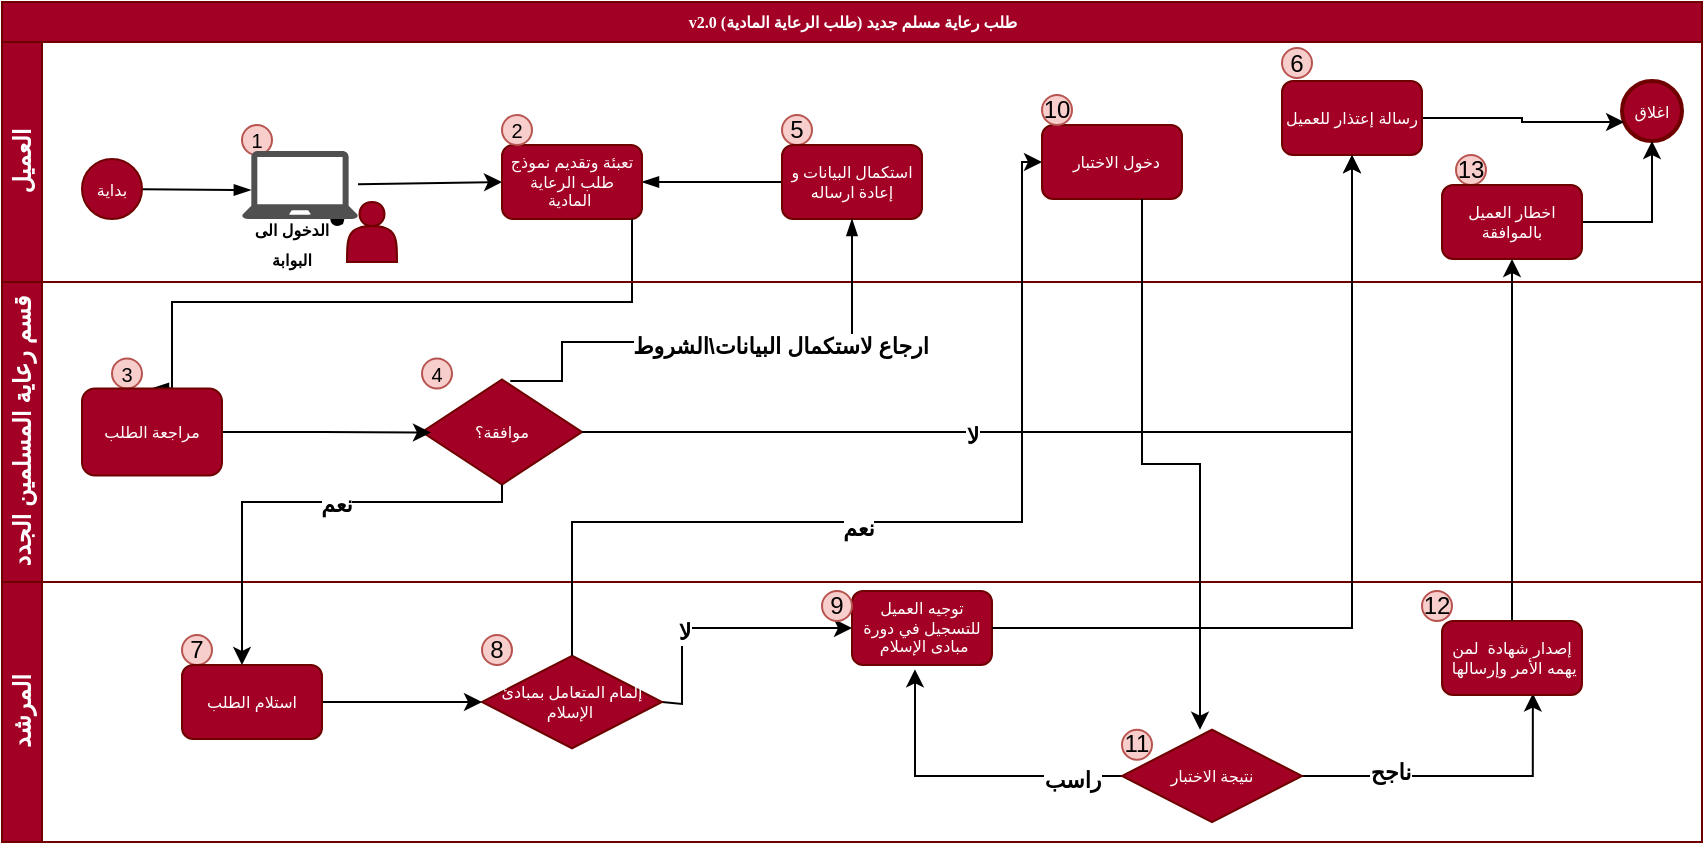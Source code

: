 <mxfile version="13.8.2" type="device"><diagram id="c7488fd3-1785-93aa-aadb-54a6760d102a" name="Page-1"><mxGraphModel dx="849" dy="380" grid="1" gridSize="10" guides="1" tooltips="1" connect="1" arrows="1" fold="1" page="1" pageScale="1" pageWidth="1654" pageHeight="1169" background="#ffffff" math="0" shadow="0"><root><mxCell id="0"/><mxCell id="1" parent="0"/><mxCell id="2b4e8129b02d487f-1" value="v2.0 (طلب رعاية مسلم جديد (طلب الرعاية المادية" style="swimlane;html=1;childLayout=stackLayout;horizontal=1;startSize=20;horizontalStack=0;rounded=0;shadow=0;labelBackgroundColor=none;strokeWidth=1;fontFamily=Verdana;fontSize=8;align=center;fillColor=#a20025;strokeColor=#6F0000;fontColor=#ffffff;" parent="1" vertex="1"><mxGeometry x="170" y="80" width="850" height="420" as="geometry"><mxRectangle x="170" y="80" width="280" height="20" as="alternateBounds"/></mxGeometry></mxCell><mxCell id="2b4e8129b02d487f-2" value="العميل" style="swimlane;html=1;startSize=20;horizontal=0;fillColor=#a20025;strokeColor=#6F0000;fontColor=#ffffff;" parent="2b4e8129b02d487f-1" vertex="1"><mxGeometry y="20" width="850" height="120" as="geometry"/></mxCell><mxCell id="KPhhI4xXO0q0EvICIsSK-14" style="edgeStyle=none;rounded=0;jumpStyle=none;orthogonalLoop=1;jettySize=auto;html=1;entryX=1;entryY=0.5;entryDx=0;entryDy=0;endArrow=blockThin;endFill=1;" parent="2b4e8129b02d487f-2" source="2b4e8129b02d487f-9" target="2b4e8129b02d487f-7" edge="1"><mxGeometry relative="1" as="geometry"/></mxCell><mxCell id="KPhhI4xXO0q0EvICIsSK-11" style="edgeStyle=none;rounded=0;jumpStyle=none;orthogonalLoop=1;jettySize=auto;html=1;entryX=0;entryY=0.5;entryDx=0;entryDy=0;endArrow=classic;endFill=1;" parent="2b4e8129b02d487f-2" source="KPhhI4xXO0q0EvICIsSK-3" target="2b4e8129b02d487f-7" edge="1"><mxGeometry relative="1" as="geometry"/></mxCell><mxCell id="KPhhI4xXO0q0EvICIsSK-13" style="edgeStyle=none;rounded=0;jumpStyle=none;orthogonalLoop=1;jettySize=auto;html=1;entryX=0.076;entryY=0.575;entryDx=0;entryDy=0;entryPerimeter=0;endArrow=blockThin;endFill=1;" parent="2b4e8129b02d487f-2" source="2b4e8129b02d487f-5" target="KPhhI4xXO0q0EvICIsSK-3" edge="1"><mxGeometry relative="1" as="geometry"/></mxCell><mxCell id="KPhhI4xXO0q0EvICIsSK-5" style="rounded=0;orthogonalLoop=1;jettySize=auto;html=1;jumpStyle=none;endArrow=oval;endFill=1;" parent="2b4e8129b02d487f-2" target="KPhhI4xXO0q0EvICIsSK-3" edge="1"><mxGeometry relative="1" as="geometry"><mxPoint x="170.397" y="91" as="sourcePoint"/></mxGeometry></mxCell><mxCell id="Ffl-8cT5Arz9BumKVs5M-15" value="6" style="ellipse;whiteSpace=wrap;html=1;aspect=fixed;fillColor=#f8cecc;strokeColor=#b85450;" parent="2b4e8129b02d487f-2" vertex="1"><mxGeometry x="640" y="3" width="15" height="15" as="geometry"/></mxCell><mxCell id="2b4e8129b02d487f-11" value="اغلاق" style="ellipse;whiteSpace=wrap;html=1;rounded=0;shadow=0;labelBackgroundColor=none;strokeWidth=2;fontFamily=Verdana;fontSize=8;align=center;fillColor=#a20025;strokeColor=#6F0000;fontColor=#ffffff;" parent="2b4e8129b02d487f-2" vertex="1"><mxGeometry x="810" y="19.5" width="30" height="30" as="geometry"/></mxCell><mxCell id="KPhhI4xXO0q0EvICIsSK-12" value="5" style="ellipse;whiteSpace=wrap;html=1;aspect=fixed;fillColor=#f8cecc;strokeColor=#b85450;" parent="2b4e8129b02d487f-2" vertex="1"><mxGeometry x="390" y="36.5" width="15" height="15" as="geometry"/></mxCell><mxCell id="Ffl-8cT5Arz9BumKVs5M-66" value="13" style="ellipse;whiteSpace=wrap;html=1;aspect=fixed;fillColor=#f8cecc;strokeColor=#b85450;" parent="2b4e8129b02d487f-2" vertex="1"><mxGeometry x="727" y="56.5" width="15" height="15" as="geometry"/></mxCell><mxCell id="2b4e8129b02d487f-9" value="استكمال البيانات و إعادة ارساله" style="rounded=1;whiteSpace=wrap;html=1;shadow=0;labelBackgroundColor=none;strokeWidth=1;fontFamily=Verdana;fontSize=8;align=center;fillColor=#a20025;strokeColor=#6F0000;fontColor=#ffffff;" parent="2b4e8129b02d487f-2" vertex="1"><mxGeometry x="390" y="51.5" width="70" height="37" as="geometry"/></mxCell><mxCell id="2b4e8129b02d487f-5" value="بداية" style="ellipse;whiteSpace=wrap;html=1;rounded=0;shadow=0;labelBackgroundColor=none;strokeWidth=1;fontFamily=Verdana;fontSize=8;align=center;fillColor=#a20025;strokeColor=#6F0000;fontColor=#ffffff;" parent="2b4e8129b02d487f-2" vertex="1"><mxGeometry x="40" y="58.5" width="30" height="30" as="geometry"/></mxCell><mxCell id="KPhhI4xXO0q0EvICIsSK-7" value="&lt;font style=&quot;font-size: 10px&quot;&gt;1&lt;/font&gt;" style="ellipse;whiteSpace=wrap;html=1;aspect=fixed;fillColor=#f8cecc;strokeColor=#b85450;" parent="2b4e8129b02d487f-2" vertex="1"><mxGeometry x="120" y="41.5" width="15" height="15" as="geometry"/></mxCell><mxCell id="KPhhI4xXO0q0EvICIsSK-3" value="" style="pointerEvents=1;shadow=0;dashed=0;html=1;strokeColor=none;fillColor=#505050;labelPosition=center;verticalLabelPosition=bottom;verticalAlign=top;outlineConnect=0;align=center;shape=mxgraph.office.devices.laptop;" parent="2b4e8129b02d487f-2" vertex="1"><mxGeometry x="120" y="54.5" width="58" height="34" as="geometry"/></mxCell><mxCell id="2b4e8129b02d487f-7" value="&lt;font face=&quot;dubai, sans-serif&quot;&gt;تعبئة وتقديم نموذج طلب الرعاية المادية&amp;nbsp;&lt;/font&gt;" style="rounded=1;whiteSpace=wrap;html=1;shadow=0;labelBackgroundColor=none;strokeWidth=1;fontFamily=Verdana;fontSize=8;align=center;fillColor=#a20025;strokeColor=#6F0000;fontColor=#ffffff;" parent="2b4e8129b02d487f-2" vertex="1"><mxGeometry x="250" y="51.5" width="70" height="37" as="geometry"/></mxCell><mxCell id="KPhhI4xXO0q0EvICIsSK-10" value="&lt;font style=&quot;font-size: 10px&quot;&gt;2&lt;/font&gt;" style="ellipse;whiteSpace=wrap;html=1;aspect=fixed;fillColor=#f8cecc;strokeColor=#b85450;" parent="2b4e8129b02d487f-2" vertex="1"><mxGeometry x="250" y="36.5" width="15" height="15" as="geometry"/></mxCell><mxCell id="5dtlXnR4eOvpKojt1TlN-34" style="edgeStyle=orthogonalEdgeStyle;rounded=0;orthogonalLoop=1;jettySize=auto;html=1;" edge="1" parent="2b4e8129b02d487f-2" source="Ffl-8cT5Arz9BumKVs5M-13" target="2b4e8129b02d487f-11"><mxGeometry relative="1" as="geometry"><Array as="points"><mxPoint x="760" y="38"/><mxPoint x="760" y="40"/></Array></mxGeometry></mxCell><mxCell id="Ffl-8cT5Arz9BumKVs5M-13" value="&lt;span lang=&quot;AR-EG&quot; style=&quot;margin: 0px ; line-height: 107% ; font-family: &amp;#34;dubai&amp;#34; , sans-serif&quot; dir=&quot;RTL&quot;&gt;&lt;font color=&quot;#ffffff&quot; style=&quot;font-size: 8px&quot;&gt;ر&lt;/font&gt;&lt;font color=&quot;#000000&quot; style=&quot;font-size: 8px&quot;&gt;&lt;font color=&quot;#ffffff&quot; style=&quot;font-size: 8px&quot;&gt;سالة إعتذار للعميل&lt;/font&gt; &lt;/font&gt;&lt;/span&gt;" style="rounded=1;whiteSpace=wrap;html=1;shadow=0;labelBackgroundColor=none;strokeWidth=1;fontFamily=Verdana;fontSize=8;align=center;fillColor=#a20025;strokeColor=#6F0000;fontColor=#ffffff;" parent="2b4e8129b02d487f-2" vertex="1"><mxGeometry x="640" y="19.5" width="70" height="37" as="geometry"/></mxCell><mxCell id="Ffl-8cT5Arz9BumKVs5M-64" style="edgeStyle=orthogonalEdgeStyle;rounded=0;orthogonalLoop=1;jettySize=auto;html=1;entryX=0.5;entryY=1;entryDx=0;entryDy=0;fontSize=12;" parent="2b4e8129b02d487f-2" source="Ffl-8cT5Arz9BumKVs5M-62" target="2b4e8129b02d487f-11" edge="1"><mxGeometry relative="1" as="geometry"/></mxCell><mxCell id="Ffl-8cT5Arz9BumKVs5M-62" value="اخطار العميل بالموافقة" style="rounded=1;whiteSpace=wrap;html=1;shadow=0;labelBackgroundColor=none;strokeWidth=1;fontFamily=Verdana;fontSize=8;align=center;fillColor=#a20025;strokeColor=#6F0000;fontColor=#ffffff;" parent="2b4e8129b02d487f-2" vertex="1"><mxGeometry x="720" y="71.5" width="70" height="37" as="geometry"/></mxCell><mxCell id="2vPmhwO70LCvBUlOEUrR-1" value="" style="shape=actor;whiteSpace=wrap;html=1;fillColor=#a20025;strokeColor=#6F0000;fontColor=#ffffff;" parent="2b4e8129b02d487f-2" vertex="1"><mxGeometry x="172.5" y="80" width="25" height="30" as="geometry"/></mxCell><mxCell id="KPhhI4xXO0q0EvICIsSK-6" value="&lt;font style=&quot;font-size: 8px&quot;&gt;&lt;b&gt;الدخول الى البوابة&lt;/b&gt;&lt;/font&gt;" style="text;html=1;strokeColor=none;fillColor=none;align=center;verticalAlign=middle;whiteSpace=wrap;rounded=0;" parent="2b4e8129b02d487f-2" vertex="1"><mxGeometry x="120" y="90" width="50" height="20" as="geometry"/></mxCell><mxCell id="5dtlXnR4eOvpKojt1TlN-14" value="&lt;span lang=&quot;AR-SA&quot; dir=&quot;RTL&quot; style=&quot;line-height: 107% ; font-family: &amp;#34;dubai&amp;#34; , sans-serif&quot;&gt;&lt;font style=&quot;font-size: 8px&quot;&gt;دخول الاختبار&amp;nbsp;&amp;nbsp;&lt;/font&gt;&lt;/span&gt;" style="rounded=1;whiteSpace=wrap;html=1;shadow=0;labelBackgroundColor=none;strokeWidth=1;fontFamily=Verdana;fontSize=8;align=center;fillColor=#a20025;strokeColor=#6F0000;fontColor=#ffffff;" vertex="1" parent="2b4e8129b02d487f-2"><mxGeometry x="520" y="41.5" width="70" height="37" as="geometry"/></mxCell><mxCell id="5dtlXnR4eOvpKojt1TlN-15" value="10" style="ellipse;whiteSpace=wrap;html=1;aspect=fixed;fillColor=#f8cecc;strokeColor=#b85450;" vertex="1" parent="2b4e8129b02d487f-2"><mxGeometry x="520" y="26.5" width="15" height="15" as="geometry"/></mxCell><mxCell id="KPhhI4xXO0q0EvICIsSK-16" style="edgeStyle=orthogonalEdgeStyle;rounded=0;jumpStyle=none;orthogonalLoop=1;jettySize=auto;html=1;entryX=0.5;entryY=0;entryDx=0;entryDy=0;endArrow=blockThin;endFill=1;" parent="2b4e8129b02d487f-1" source="2b4e8129b02d487f-7" target="2b4e8129b02d487f-12" edge="1"><mxGeometry relative="1" as="geometry"><Array as="points"><mxPoint x="315" y="150"/><mxPoint x="85" y="150"/></Array></mxGeometry></mxCell><mxCell id="2b4e8129b02d487f-3" value="&lt;div&gt;&lt;span style=&quot;font-size: 12px&quot;&gt;قسم رعاية المسلمين الجدد&lt;/span&gt;&lt;/div&gt;" style="swimlane;html=1;startSize=20;horizontal=0;fillColor=#a20025;strokeColor=#6F0000;fontColor=#ffffff;" parent="2b4e8129b02d487f-1" vertex="1"><mxGeometry y="140" width="850" height="150" as="geometry"><mxRectangle y="140" width="760" height="20" as="alternateBounds"/></mxGeometry></mxCell><mxCell id="KPhhI4xXO0q0EvICIsSK-17" value="&lt;font style=&quot;font-size: 10px&quot;&gt;3&lt;/font&gt;" style="ellipse;whiteSpace=wrap;html=1;aspect=fixed;fillColor=#f8cecc;strokeColor=#b85450;" parent="2b4e8129b02d487f-3" vertex="1"><mxGeometry x="55" y="38.25" width="15" height="15" as="geometry"/></mxCell><mxCell id="2vPmhwO70LCvBUlOEUrR-84" value="موافقة؟" style="strokeWidth=1;html=1;shape=mxgraph.flowchart.decision;whiteSpace=wrap;rounded=1;shadow=0;labelBackgroundColor=none;fontFamily=Verdana;fontSize=8;align=center;fillColor=#a20025;strokeColor=#6F0000;fontColor=#ffffff;" parent="2b4e8129b02d487f-3" vertex="1"><mxGeometry x="210" y="48.75" width="80" height="52.5" as="geometry"/></mxCell><mxCell id="2vPmhwO70LCvBUlOEUrR-104" value="&lt;font style=&quot;font-size: 10px&quot;&gt;4&lt;/font&gt;" style="ellipse;whiteSpace=wrap;html=1;aspect=fixed;fillColor=#f8cecc;strokeColor=#b85450;" parent="2b4e8129b02d487f-3" vertex="1"><mxGeometry x="210" y="38.25" width="15" height="15" as="geometry"/></mxCell><mxCell id="5dtlXnR4eOvpKojt1TlN-3" style="edgeStyle=orthogonalEdgeStyle;rounded=0;orthogonalLoop=1;jettySize=auto;html=1;entryX=0.056;entryY=0.505;entryDx=0;entryDy=0;entryPerimeter=0;" edge="1" parent="2b4e8129b02d487f-3" source="2b4e8129b02d487f-12" target="2vPmhwO70LCvBUlOEUrR-84"><mxGeometry relative="1" as="geometry"/></mxCell><mxCell id="2b4e8129b02d487f-12" value="مراجعة الطلب" style="rounded=1;whiteSpace=wrap;html=1;shadow=0;labelBackgroundColor=none;strokeWidth=1;fontFamily=Verdana;fontSize=8;align=center;fillColor=#a20025;strokeColor=#6F0000;fontColor=#ffffff;" parent="2b4e8129b02d487f-3" vertex="1"><mxGeometry x="40" y="53.25" width="70" height="43.5" as="geometry"/></mxCell><mxCell id="2b4e8129b02d487f-4" value="المرشد" style="swimlane;html=1;startSize=20;horizontal=0;fillColor=#a20025;strokeColor=#6F0000;fontColor=#ffffff;" parent="2b4e8129b02d487f-1" vertex="1"><mxGeometry y="290" width="850" height="130" as="geometry"/></mxCell><mxCell id="KPhhI4xXO0q0EvICIsSK-29" value="7" style="ellipse;whiteSpace=wrap;html=1;aspect=fixed;fillColor=#f8cecc;strokeColor=#b85450;" parent="2b4e8129b02d487f-4" vertex="1"><mxGeometry x="90" y="26.5" width="15" height="15" as="geometry"/></mxCell><mxCell id="2vPmhwO70LCvBUlOEUrR-105" value="8" style="ellipse;whiteSpace=wrap;html=1;aspect=fixed;fillColor=#f8cecc;strokeColor=#b85450;" parent="2b4e8129b02d487f-4" vertex="1"><mxGeometry x="240" y="26.5" width="15" height="15" as="geometry"/></mxCell><mxCell id="5dtlXnR4eOvpKojt1TlN-9" style="edgeStyle=orthogonalEdgeStyle;rounded=0;orthogonalLoop=1;jettySize=auto;html=1;exitX=1;exitY=0.5;exitDx=0;exitDy=0;exitPerimeter=0;" edge="1" parent="2b4e8129b02d487f-4" source="2vPmhwO70LCvBUlOEUrR-87" target="5dtlXnR4eOvpKojt1TlN-8"><mxGeometry relative="1" as="geometry"><Array as="points"><mxPoint x="340" y="61"/><mxPoint x="340" y="23"/></Array></mxGeometry></mxCell><mxCell id="5dtlXnR4eOvpKojt1TlN-10" value="&lt;b&gt;لا&lt;/b&gt;" style="edgeLabel;html=1;align=center;verticalAlign=middle;resizable=0;points=[];" vertex="1" connectable="0" parent="5dtlXnR4eOvpKojt1TlN-9"><mxGeometry x="-0.301" y="-1" relative="1" as="geometry"><mxPoint as="offset"/></mxGeometry></mxCell><mxCell id="2vPmhwO70LCvBUlOEUrR-87" value="إلمام المتعامل بمبادئ الإسلام&amp;nbsp;" style="strokeWidth=1;html=1;shape=mxgraph.flowchart.decision;whiteSpace=wrap;rounded=1;shadow=0;labelBackgroundColor=none;fontFamily=Verdana;fontSize=8;align=center;fillColor=#a20025;strokeColor=#6F0000;fontColor=#ffffff;" parent="2b4e8129b02d487f-4" vertex="1"><mxGeometry x="240" y="36.88" width="90" height="46.25" as="geometry"/></mxCell><mxCell id="2vPmhwO70LCvBUlOEUrR-101" style="edgeStyle=orthogonalEdgeStyle;rounded=0;orthogonalLoop=1;jettySize=auto;html=1;fontSize=8;" parent="2b4e8129b02d487f-4" source="KPhhI4xXO0q0EvICIsSK-30" target="2vPmhwO70LCvBUlOEUrR-87" edge="1"><mxGeometry relative="1" as="geometry"/></mxCell><mxCell id="KPhhI4xXO0q0EvICIsSK-30" value="&lt;span lang=&quot;AR-SA&quot; dir=&quot;RTL&quot; style=&quot;line-height: 107% ; font-family: &amp;#34;dubai&amp;#34; , sans-serif&quot;&gt;&lt;font style=&quot;font-size: 8px&quot;&gt;استلام الطلب&lt;/font&gt;&lt;/span&gt;" style="rounded=1;whiteSpace=wrap;html=1;shadow=0;labelBackgroundColor=none;strokeWidth=1;fontFamily=Verdana;fontSize=8;align=center;fillColor=#a20025;strokeColor=#6F0000;fontColor=#ffffff;" parent="2b4e8129b02d487f-4" vertex="1"><mxGeometry x="90" y="41.5" width="70" height="37" as="geometry"/></mxCell><mxCell id="5dtlXnR4eOvpKojt1TlN-8" value="&lt;span lang=&quot;AR-SA&quot; dir=&quot;RTL&quot; style=&quot;line-height: 107% ; font-family: &amp;#34;dubai&amp;#34; , sans-serif&quot;&gt;&lt;font style=&quot;font-size: 8px&quot;&gt;توجيه العميل للتسجيل في دورة مبادى الإسلام&amp;nbsp;&lt;/font&gt;&lt;/span&gt;" style="rounded=1;whiteSpace=wrap;html=1;shadow=0;labelBackgroundColor=none;strokeWidth=1;fontFamily=Verdana;fontSize=8;align=center;fillColor=#a20025;strokeColor=#6F0000;fontColor=#ffffff;" vertex="1" parent="2b4e8129b02d487f-4"><mxGeometry x="425" y="4.5" width="70" height="37" as="geometry"/></mxCell><mxCell id="5dtlXnR4eOvpKojt1TlN-12" value="9" style="ellipse;whiteSpace=wrap;html=1;aspect=fixed;fillColor=#f8cecc;strokeColor=#b85450;" vertex="1" parent="2b4e8129b02d487f-4"><mxGeometry x="410" y="4.5" width="15" height="15" as="geometry"/></mxCell><mxCell id="5dtlXnR4eOvpKojt1TlN-18" value="11" style="ellipse;whiteSpace=wrap;html=1;aspect=fixed;fillColor=#f8cecc;strokeColor=#b85450;" vertex="1" parent="2b4e8129b02d487f-4"><mxGeometry x="560" y="73.87" width="15" height="15" as="geometry"/></mxCell><mxCell id="5dtlXnR4eOvpKojt1TlN-21" style="edgeStyle=orthogonalEdgeStyle;rounded=0;orthogonalLoop=1;jettySize=auto;html=1;entryX=0.45;entryY=1.059;entryDx=0;entryDy=0;exitX=0.111;exitY=0.5;exitDx=0;exitDy=0;exitPerimeter=0;entryPerimeter=0;" edge="1" parent="2b4e8129b02d487f-4" source="5dtlXnR4eOvpKojt1TlN-19" target="5dtlXnR4eOvpKojt1TlN-8"><mxGeometry relative="1" as="geometry"/></mxCell><mxCell id="5dtlXnR4eOvpKojt1TlN-22" value="&lt;b&gt;راسب&lt;/b&gt;" style="edgeLabel;html=1;align=center;verticalAlign=middle;resizable=0;points=[];" vertex="1" connectable="0" parent="5dtlXnR4eOvpKojt1TlN-21"><mxGeometry x="-0.579" y="2" relative="1" as="geometry"><mxPoint as="offset"/></mxGeometry></mxCell><mxCell id="5dtlXnR4eOvpKojt1TlN-32" style="edgeStyle=orthogonalEdgeStyle;rounded=0;orthogonalLoop=1;jettySize=auto;html=1;entryX=0.649;entryY=0.98;entryDx=0;entryDy=0;entryPerimeter=0;" edge="1" parent="2b4e8129b02d487f-4" source="5dtlXnR4eOvpKojt1TlN-19" target="5dtlXnR4eOvpKojt1TlN-23"><mxGeometry relative="1" as="geometry"/></mxCell><mxCell id="5dtlXnR4eOvpKojt1TlN-33" value="&lt;b&gt;ناجح&lt;/b&gt;" style="edgeLabel;html=1;align=center;verticalAlign=middle;resizable=0;points=[];" vertex="1" connectable="0" parent="5dtlXnR4eOvpKojt1TlN-32"><mxGeometry x="-0.442" y="2" relative="1" as="geometry"><mxPoint as="offset"/></mxGeometry></mxCell><mxCell id="5dtlXnR4eOvpKojt1TlN-19" value="نتيجة الاختبار" style="strokeWidth=1;html=1;shape=mxgraph.flowchart.decision;whiteSpace=wrap;rounded=1;shadow=0;labelBackgroundColor=none;fontFamily=Verdana;fontSize=8;align=center;fillColor=#a20025;strokeColor=#6F0000;fontColor=#ffffff;" vertex="1" parent="2b4e8129b02d487f-4"><mxGeometry x="560" y="73.87" width="90" height="46.25" as="geometry"/></mxCell><mxCell id="5dtlXnR4eOvpKojt1TlN-23" value="&lt;span lang=&quot;AR-SA&quot; dir=&quot;RTL&quot; style=&quot;line-height: 107% ; font-family: &amp;#34;dubai&amp;#34; , sans-serif&quot;&gt;&lt;font style=&quot;font-size: 8px&quot;&gt;إصدار شهادة&amp;nbsp; لمن يهمه الأمر وإرسالها&amp;nbsp;&lt;/font&gt;&lt;/span&gt;" style="rounded=1;whiteSpace=wrap;html=1;shadow=0;labelBackgroundColor=none;strokeWidth=1;fontFamily=Verdana;fontSize=8;align=center;fillColor=#a20025;strokeColor=#6F0000;fontColor=#ffffff;" vertex="1" parent="2b4e8129b02d487f-4"><mxGeometry x="720" y="19.5" width="70" height="37" as="geometry"/></mxCell><mxCell id="5dtlXnR4eOvpKojt1TlN-24" value="12" style="ellipse;whiteSpace=wrap;html=1;aspect=fixed;fillColor=#f8cecc;strokeColor=#b85450;" vertex="1" parent="2b4e8129b02d487f-4"><mxGeometry x="710" y="4.5" width="15" height="15" as="geometry"/></mxCell><mxCell id="KPhhI4xXO0q0EvICIsSK-27" style="edgeStyle=orthogonalEdgeStyle;rounded=0;jumpStyle=none;orthogonalLoop=1;jettySize=auto;html=1;endArrow=blockThin;endFill=1;entryX=0.5;entryY=1;entryDx=0;entryDy=0;exitX=0.552;exitY=0.015;exitDx=0;exitDy=0;exitPerimeter=0;" parent="2b4e8129b02d487f-1" source="2vPmhwO70LCvBUlOEUrR-84" target="2b4e8129b02d487f-9" edge="1"><mxGeometry relative="1" as="geometry"><mxPoint x="332.5" y="193.724" as="targetPoint"/><Array as="points"><mxPoint x="280" y="190"/><mxPoint x="280" y="170"/><mxPoint x="425" y="170"/></Array></mxGeometry></mxCell><mxCell id="5dtlXnR4eOvpKojt1TlN-2" value="&lt;b&gt;ارجاع لاستكمال البيانات\الشروط&lt;/b&gt;" style="edgeLabel;html=1;align=center;verticalAlign=middle;resizable=0;points=[];" vertex="1" connectable="0" parent="KPhhI4xXO0q0EvICIsSK-27"><mxGeometry x="-0.301" relative="1" as="geometry"><mxPoint x="66.5" y="2.22" as="offset"/></mxGeometry></mxCell><mxCell id="5dtlXnR4eOvpKojt1TlN-4" style="edgeStyle=orthogonalEdgeStyle;rounded=0;orthogonalLoop=1;jettySize=auto;html=1;" edge="1" parent="2b4e8129b02d487f-1" source="2vPmhwO70LCvBUlOEUrR-84" target="Ffl-8cT5Arz9BumKVs5M-13"><mxGeometry relative="1" as="geometry"/></mxCell><mxCell id="5dtlXnR4eOvpKojt1TlN-5" value="&lt;b&gt;لا&lt;/b&gt;" style="edgeLabel;html=1;align=center;verticalAlign=middle;resizable=0;points=[];" vertex="1" connectable="0" parent="5dtlXnR4eOvpKojt1TlN-4"><mxGeometry x="-0.256" y="-2" relative="1" as="geometry"><mxPoint as="offset"/></mxGeometry></mxCell><mxCell id="5dtlXnR4eOvpKojt1TlN-6" style="edgeStyle=orthogonalEdgeStyle;rounded=0;orthogonalLoop=1;jettySize=auto;html=1;" edge="1" parent="2b4e8129b02d487f-1" source="2vPmhwO70LCvBUlOEUrR-84" target="KPhhI4xXO0q0EvICIsSK-30"><mxGeometry relative="1" as="geometry"><Array as="points"><mxPoint x="250" y="250"/><mxPoint x="120" y="250"/></Array></mxGeometry></mxCell><mxCell id="5dtlXnR4eOvpKojt1TlN-7" value="&lt;b&gt;نعم&lt;/b&gt;" style="edgeLabel;html=1;align=center;verticalAlign=middle;resizable=0;points=[];" vertex="1" connectable="0" parent="5dtlXnR4eOvpKojt1TlN-6"><mxGeometry x="-0.162" y="1" relative="1" as="geometry"><mxPoint as="offset"/></mxGeometry></mxCell><mxCell id="5dtlXnR4eOvpKojt1TlN-11" style="edgeStyle=orthogonalEdgeStyle;rounded=0;orthogonalLoop=1;jettySize=auto;html=1;" edge="1" parent="2b4e8129b02d487f-1" source="5dtlXnR4eOvpKojt1TlN-8" target="Ffl-8cT5Arz9BumKVs5M-13"><mxGeometry relative="1" as="geometry"/></mxCell><mxCell id="5dtlXnR4eOvpKojt1TlN-27" style="edgeStyle=orthogonalEdgeStyle;rounded=0;orthogonalLoop=1;jettySize=auto;html=1;" edge="1" parent="2b4e8129b02d487f-1" source="5dtlXnR4eOvpKojt1TlN-23" target="Ffl-8cT5Arz9BumKVs5M-62"><mxGeometry relative="1" as="geometry"/></mxCell><mxCell id="5dtlXnR4eOvpKojt1TlN-16" style="edgeStyle=orthogonalEdgeStyle;rounded=0;orthogonalLoop=1;jettySize=auto;html=1;entryX=0;entryY=0.5;entryDx=0;entryDy=0;" edge="1" parent="2b4e8129b02d487f-1" source="2vPmhwO70LCvBUlOEUrR-87" target="5dtlXnR4eOvpKojt1TlN-14"><mxGeometry relative="1" as="geometry"><Array as="points"><mxPoint x="285" y="260"/><mxPoint x="510" y="260"/><mxPoint x="510" y="80"/></Array></mxGeometry></mxCell><mxCell id="5dtlXnR4eOvpKojt1TlN-35" value="&lt;b&gt;نعم&lt;/b&gt;" style="edgeLabel;html=1;align=center;verticalAlign=middle;resizable=0;points=[];" vertex="1" connectable="0" parent="5dtlXnR4eOvpKojt1TlN-16"><mxGeometry x="-0.13" y="-3" relative="1" as="geometry"><mxPoint as="offset"/></mxGeometry></mxCell><mxCell id="5dtlXnR4eOvpKojt1TlN-20" style="edgeStyle=orthogonalEdgeStyle;rounded=0;orthogonalLoop=1;jettySize=auto;html=1;" edge="1" parent="2b4e8129b02d487f-1" source="5dtlXnR4eOvpKojt1TlN-14" target="5dtlXnR4eOvpKojt1TlN-19"><mxGeometry relative="1" as="geometry"><mxPoint x="570" y="320" as="targetPoint"/><Array as="points"><mxPoint x="570" y="231"/><mxPoint x="599" y="231"/></Array></mxGeometry></mxCell></root></mxGraphModel></diagram></mxfile>